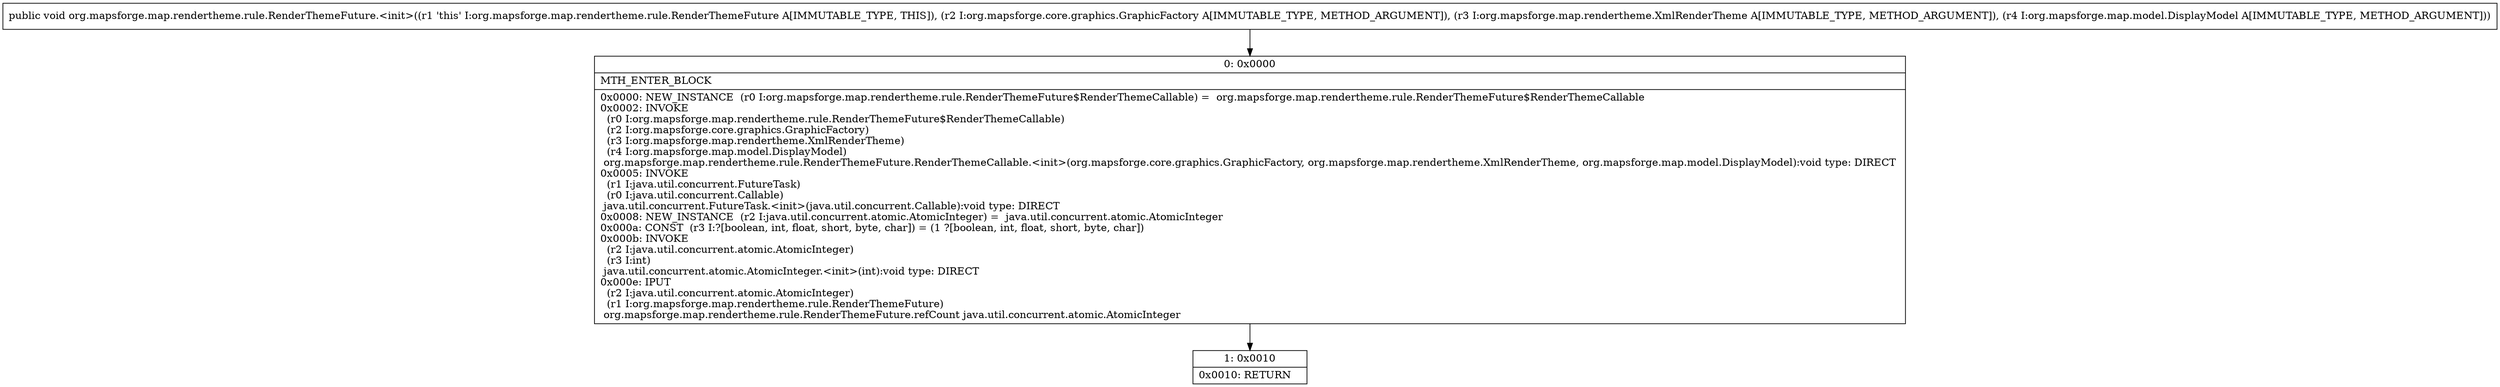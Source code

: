 digraph "CFG fororg.mapsforge.map.rendertheme.rule.RenderThemeFuture.\<init\>(Lorg\/mapsforge\/core\/graphics\/GraphicFactory;Lorg\/mapsforge\/map\/rendertheme\/XmlRenderTheme;Lorg\/mapsforge\/map\/model\/DisplayModel;)V" {
Node_0 [shape=record,label="{0\:\ 0x0000|MTH_ENTER_BLOCK\l|0x0000: NEW_INSTANCE  (r0 I:org.mapsforge.map.rendertheme.rule.RenderThemeFuture$RenderThemeCallable) =  org.mapsforge.map.rendertheme.rule.RenderThemeFuture$RenderThemeCallable \l0x0002: INVOKE  \l  (r0 I:org.mapsforge.map.rendertheme.rule.RenderThemeFuture$RenderThemeCallable)\l  (r2 I:org.mapsforge.core.graphics.GraphicFactory)\l  (r3 I:org.mapsforge.map.rendertheme.XmlRenderTheme)\l  (r4 I:org.mapsforge.map.model.DisplayModel)\l org.mapsforge.map.rendertheme.rule.RenderThemeFuture.RenderThemeCallable.\<init\>(org.mapsforge.core.graphics.GraphicFactory, org.mapsforge.map.rendertheme.XmlRenderTheme, org.mapsforge.map.model.DisplayModel):void type: DIRECT \l0x0005: INVOKE  \l  (r1 I:java.util.concurrent.FutureTask)\l  (r0 I:java.util.concurrent.Callable)\l java.util.concurrent.FutureTask.\<init\>(java.util.concurrent.Callable):void type: DIRECT \l0x0008: NEW_INSTANCE  (r2 I:java.util.concurrent.atomic.AtomicInteger) =  java.util.concurrent.atomic.AtomicInteger \l0x000a: CONST  (r3 I:?[boolean, int, float, short, byte, char]) = (1 ?[boolean, int, float, short, byte, char]) \l0x000b: INVOKE  \l  (r2 I:java.util.concurrent.atomic.AtomicInteger)\l  (r3 I:int)\l java.util.concurrent.atomic.AtomicInteger.\<init\>(int):void type: DIRECT \l0x000e: IPUT  \l  (r2 I:java.util.concurrent.atomic.AtomicInteger)\l  (r1 I:org.mapsforge.map.rendertheme.rule.RenderThemeFuture)\l org.mapsforge.map.rendertheme.rule.RenderThemeFuture.refCount java.util.concurrent.atomic.AtomicInteger \l}"];
Node_1 [shape=record,label="{1\:\ 0x0010|0x0010: RETURN   \l}"];
MethodNode[shape=record,label="{public void org.mapsforge.map.rendertheme.rule.RenderThemeFuture.\<init\>((r1 'this' I:org.mapsforge.map.rendertheme.rule.RenderThemeFuture A[IMMUTABLE_TYPE, THIS]), (r2 I:org.mapsforge.core.graphics.GraphicFactory A[IMMUTABLE_TYPE, METHOD_ARGUMENT]), (r3 I:org.mapsforge.map.rendertheme.XmlRenderTheme A[IMMUTABLE_TYPE, METHOD_ARGUMENT]), (r4 I:org.mapsforge.map.model.DisplayModel A[IMMUTABLE_TYPE, METHOD_ARGUMENT])) }"];
MethodNode -> Node_0;
Node_0 -> Node_1;
}

